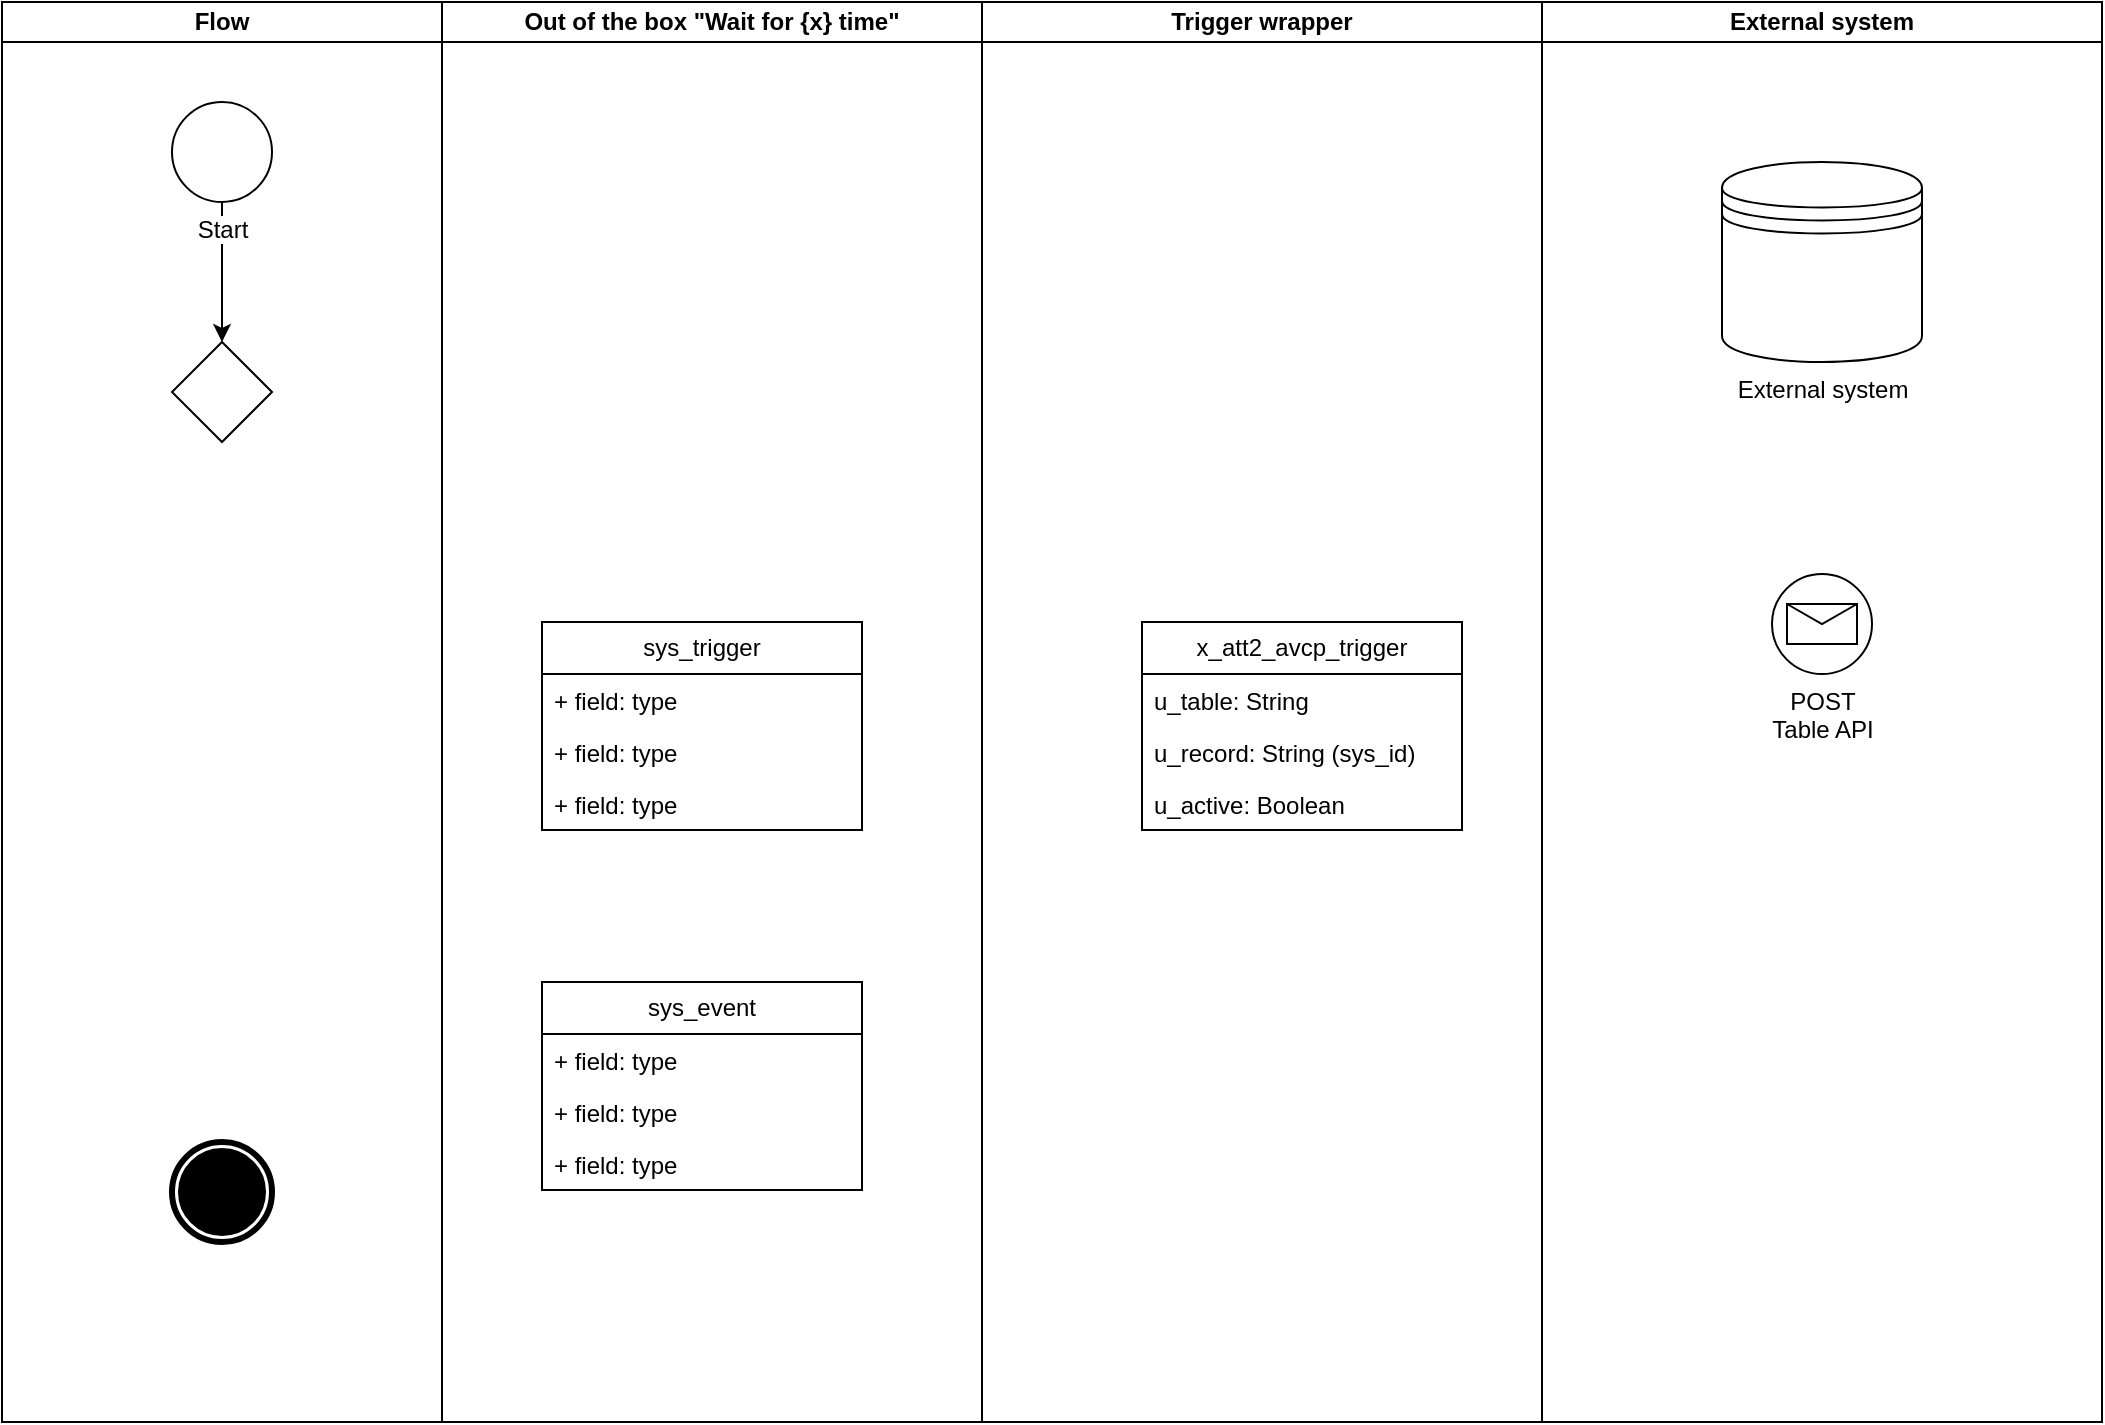 <mxfile version="24.2.7" type="github">
  <diagram name="Page-1" id="dqgGaEMsfPLpN1jPL7-l">
    <mxGraphModel dx="2284" dy="718" grid="1" gridSize="10" guides="1" tooltips="1" connect="1" arrows="1" fold="1" page="1" pageScale="1" pageWidth="850" pageHeight="1100" math="0" shadow="0">
      <root>
        <mxCell id="0" />
        <mxCell id="1" parent="0" />
        <mxCell id="lHSy6ZFqvvYhpSyqBEna-1" value="sys_trigger" style="swimlane;fontStyle=0;childLayout=stackLayout;horizontal=1;startSize=26;fillColor=none;horizontalStack=0;resizeParent=1;resizeParentMax=0;resizeLast=0;collapsible=1;marginBottom=0;whiteSpace=wrap;html=1;" vertex="1" parent="1">
          <mxGeometry x="160" y="350" width="160" height="104" as="geometry" />
        </mxCell>
        <mxCell id="lHSy6ZFqvvYhpSyqBEna-2" value="+ field: type" style="text;strokeColor=none;fillColor=none;align=left;verticalAlign=top;spacingLeft=4;spacingRight=4;overflow=hidden;rotatable=0;points=[[0,0.5],[1,0.5]];portConstraint=eastwest;whiteSpace=wrap;html=1;" vertex="1" parent="lHSy6ZFqvvYhpSyqBEna-1">
          <mxGeometry y="26" width="160" height="26" as="geometry" />
        </mxCell>
        <mxCell id="lHSy6ZFqvvYhpSyqBEna-3" value="+ field: type" style="text;strokeColor=none;fillColor=none;align=left;verticalAlign=top;spacingLeft=4;spacingRight=4;overflow=hidden;rotatable=0;points=[[0,0.5],[1,0.5]];portConstraint=eastwest;whiteSpace=wrap;html=1;" vertex="1" parent="lHSy6ZFqvvYhpSyqBEna-1">
          <mxGeometry y="52" width="160" height="26" as="geometry" />
        </mxCell>
        <mxCell id="lHSy6ZFqvvYhpSyqBEna-4" value="+ field: type" style="text;strokeColor=none;fillColor=none;align=left;verticalAlign=top;spacingLeft=4;spacingRight=4;overflow=hidden;rotatable=0;points=[[0,0.5],[1,0.5]];portConstraint=eastwest;whiteSpace=wrap;html=1;" vertex="1" parent="lHSy6ZFqvvYhpSyqBEna-1">
          <mxGeometry y="78" width="160" height="26" as="geometry" />
        </mxCell>
        <mxCell id="lHSy6ZFqvvYhpSyqBEna-5" value="sys_event" style="swimlane;fontStyle=0;childLayout=stackLayout;horizontal=1;startSize=26;fillColor=none;horizontalStack=0;resizeParent=1;resizeParentMax=0;resizeLast=0;collapsible=1;marginBottom=0;whiteSpace=wrap;html=1;" vertex="1" parent="1">
          <mxGeometry x="160" y="530" width="160" height="104" as="geometry" />
        </mxCell>
        <mxCell id="lHSy6ZFqvvYhpSyqBEna-6" value="+ field: type" style="text;strokeColor=none;fillColor=none;align=left;verticalAlign=top;spacingLeft=4;spacingRight=4;overflow=hidden;rotatable=0;points=[[0,0.5],[1,0.5]];portConstraint=eastwest;whiteSpace=wrap;html=1;" vertex="1" parent="lHSy6ZFqvvYhpSyqBEna-5">
          <mxGeometry y="26" width="160" height="26" as="geometry" />
        </mxCell>
        <mxCell id="lHSy6ZFqvvYhpSyqBEna-7" value="+ field: type" style="text;strokeColor=none;fillColor=none;align=left;verticalAlign=top;spacingLeft=4;spacingRight=4;overflow=hidden;rotatable=0;points=[[0,0.5],[1,0.5]];portConstraint=eastwest;whiteSpace=wrap;html=1;" vertex="1" parent="lHSy6ZFqvvYhpSyqBEna-5">
          <mxGeometry y="52" width="160" height="26" as="geometry" />
        </mxCell>
        <mxCell id="lHSy6ZFqvvYhpSyqBEna-8" value="+ field: type" style="text;strokeColor=none;fillColor=none;align=left;verticalAlign=top;spacingLeft=4;spacingRight=4;overflow=hidden;rotatable=0;points=[[0,0.5],[1,0.5]];portConstraint=eastwest;whiteSpace=wrap;html=1;" vertex="1" parent="lHSy6ZFqvvYhpSyqBEna-5">
          <mxGeometry y="78" width="160" height="26" as="geometry" />
        </mxCell>
        <mxCell id="lHSy6ZFqvvYhpSyqBEna-9" value="x_att2_avcp_trigger" style="swimlane;fontStyle=0;childLayout=stackLayout;horizontal=1;startSize=26;fillColor=none;horizontalStack=0;resizeParent=1;resizeParentMax=0;resizeLast=0;collapsible=1;marginBottom=0;whiteSpace=wrap;html=1;" vertex="1" parent="1">
          <mxGeometry x="460" y="350" width="160" height="104" as="geometry" />
        </mxCell>
        <mxCell id="lHSy6ZFqvvYhpSyqBEna-10" value="u_table: String" style="text;strokeColor=none;fillColor=none;align=left;verticalAlign=top;spacingLeft=4;spacingRight=4;overflow=hidden;rotatable=0;points=[[0,0.5],[1,0.5]];portConstraint=eastwest;whiteSpace=wrap;html=1;" vertex="1" parent="lHSy6ZFqvvYhpSyqBEna-9">
          <mxGeometry y="26" width="160" height="26" as="geometry" />
        </mxCell>
        <mxCell id="lHSy6ZFqvvYhpSyqBEna-11" value="u_record: String (sys_id)" style="text;strokeColor=none;fillColor=none;align=left;verticalAlign=top;spacingLeft=4;spacingRight=4;overflow=hidden;rotatable=0;points=[[0,0.5],[1,0.5]];portConstraint=eastwest;whiteSpace=wrap;html=1;" vertex="1" parent="lHSy6ZFqvvYhpSyqBEna-9">
          <mxGeometry y="52" width="160" height="26" as="geometry" />
        </mxCell>
        <mxCell id="lHSy6ZFqvvYhpSyqBEna-12" value="u_active: Boolean" style="text;strokeColor=none;fillColor=none;align=left;verticalAlign=top;spacingLeft=4;spacingRight=4;overflow=hidden;rotatable=0;points=[[0,0.5],[1,0.5]];portConstraint=eastwest;whiteSpace=wrap;html=1;" vertex="1" parent="lHSy6ZFqvvYhpSyqBEna-9">
          <mxGeometry y="78" width="160" height="26" as="geometry" />
        </mxCell>
        <mxCell id="lHSy6ZFqvvYhpSyqBEna-17" value="Flow" style="swimlane;startSize=20;whiteSpace=wrap;html=1;" vertex="1" parent="1">
          <mxGeometry x="-110" y="40" width="220" height="710" as="geometry" />
        </mxCell>
        <mxCell id="lHSy6ZFqvvYhpSyqBEna-21" style="edgeStyle=orthogonalEdgeStyle;rounded=0;orthogonalLoop=1;jettySize=auto;html=1;" edge="1" parent="lHSy6ZFqvvYhpSyqBEna-17" source="lHSy6ZFqvvYhpSyqBEna-18" target="lHSy6ZFqvvYhpSyqBEna-20">
          <mxGeometry relative="1" as="geometry" />
        </mxCell>
        <mxCell id="lHSy6ZFqvvYhpSyqBEna-18" value="Start" style="points=[[0.145,0.145,0],[0.5,0,0],[0.855,0.145,0],[1,0.5,0],[0.855,0.855,0],[0.5,1,0],[0.145,0.855,0],[0,0.5,0]];shape=mxgraph.bpmn.event;html=1;verticalLabelPosition=bottom;labelBackgroundColor=#ffffff;verticalAlign=top;align=center;perimeter=ellipsePerimeter;outlineConnect=0;aspect=fixed;outline=standard;symbol=general;" vertex="1" parent="lHSy6ZFqvvYhpSyqBEna-17">
          <mxGeometry x="85" y="50" width="50" height="50" as="geometry" />
        </mxCell>
        <mxCell id="lHSy6ZFqvvYhpSyqBEna-19" value="" style="points=[[0.145,0.145,0],[0.5,0,0],[0.855,0.145,0],[1,0.5,0],[0.855,0.855,0],[0.5,1,0],[0.145,0.855,0],[0,0.5,0]];shape=mxgraph.bpmn.event;html=1;verticalLabelPosition=bottom;labelBackgroundColor=#ffffff;verticalAlign=top;align=center;perimeter=ellipsePerimeter;outlineConnect=0;aspect=fixed;outline=end;symbol=terminate;" vertex="1" parent="lHSy6ZFqvvYhpSyqBEna-17">
          <mxGeometry x="85" y="570" width="50" height="50" as="geometry" />
        </mxCell>
        <mxCell id="lHSy6ZFqvvYhpSyqBEna-20" value="" style="points=[[0.25,0.25,0],[0.5,0,0],[0.75,0.25,0],[1,0.5,0],[0.75,0.75,0],[0.5,1,0],[0.25,0.75,0],[0,0.5,0]];shape=mxgraph.bpmn.gateway2;html=1;verticalLabelPosition=bottom;labelBackgroundColor=#ffffff;verticalAlign=top;align=center;perimeter=rhombusPerimeter;outlineConnect=0;outline=none;symbol=none;" vertex="1" parent="lHSy6ZFqvvYhpSyqBEna-17">
          <mxGeometry x="85" y="170" width="50" height="50" as="geometry" />
        </mxCell>
        <mxCell id="lHSy6ZFqvvYhpSyqBEna-27" value="Out of the box &quot;Wait for {x} time&quot;" style="swimlane;startSize=20;whiteSpace=wrap;html=1;" vertex="1" parent="1">
          <mxGeometry x="110" y="40" width="270" height="710" as="geometry" />
        </mxCell>
        <mxCell id="lHSy6ZFqvvYhpSyqBEna-29" value="Trigger wrapper" style="swimlane;startSize=20;whiteSpace=wrap;html=1;" vertex="1" parent="1">
          <mxGeometry x="380" y="40" width="280" height="710" as="geometry" />
        </mxCell>
        <mxCell id="lHSy6ZFqvvYhpSyqBEna-30" value="External system" style="swimlane;startSize=20;whiteSpace=wrap;html=1;" vertex="1" parent="1">
          <mxGeometry x="660" y="40" width="280" height="710" as="geometry" />
        </mxCell>
        <mxCell id="lHSy6ZFqvvYhpSyqBEna-13" value="External system" style="shape=datastore;html=1;labelPosition=center;verticalLabelPosition=bottom;align=center;verticalAlign=top;" vertex="1" parent="lHSy6ZFqvvYhpSyqBEna-30">
          <mxGeometry x="90" y="80" width="100" height="100" as="geometry" />
        </mxCell>
        <mxCell id="lHSy6ZFqvvYhpSyqBEna-15" value="POST&lt;br&gt;Table API" style="points=[[0.145,0.145,0],[0.5,0,0],[0.855,0.145,0],[1,0.5,0],[0.855,0.855,0],[0.5,1,0],[0.145,0.855,0],[0,0.5,0]];shape=mxgraph.bpmn.event;html=1;verticalLabelPosition=bottom;labelBackgroundColor=#ffffff;verticalAlign=top;align=center;perimeter=ellipsePerimeter;outlineConnect=0;aspect=fixed;outline=standard;symbol=message;" vertex="1" parent="lHSy6ZFqvvYhpSyqBEna-30">
          <mxGeometry x="115" y="286" width="50" height="50" as="geometry" />
        </mxCell>
      </root>
    </mxGraphModel>
  </diagram>
</mxfile>
